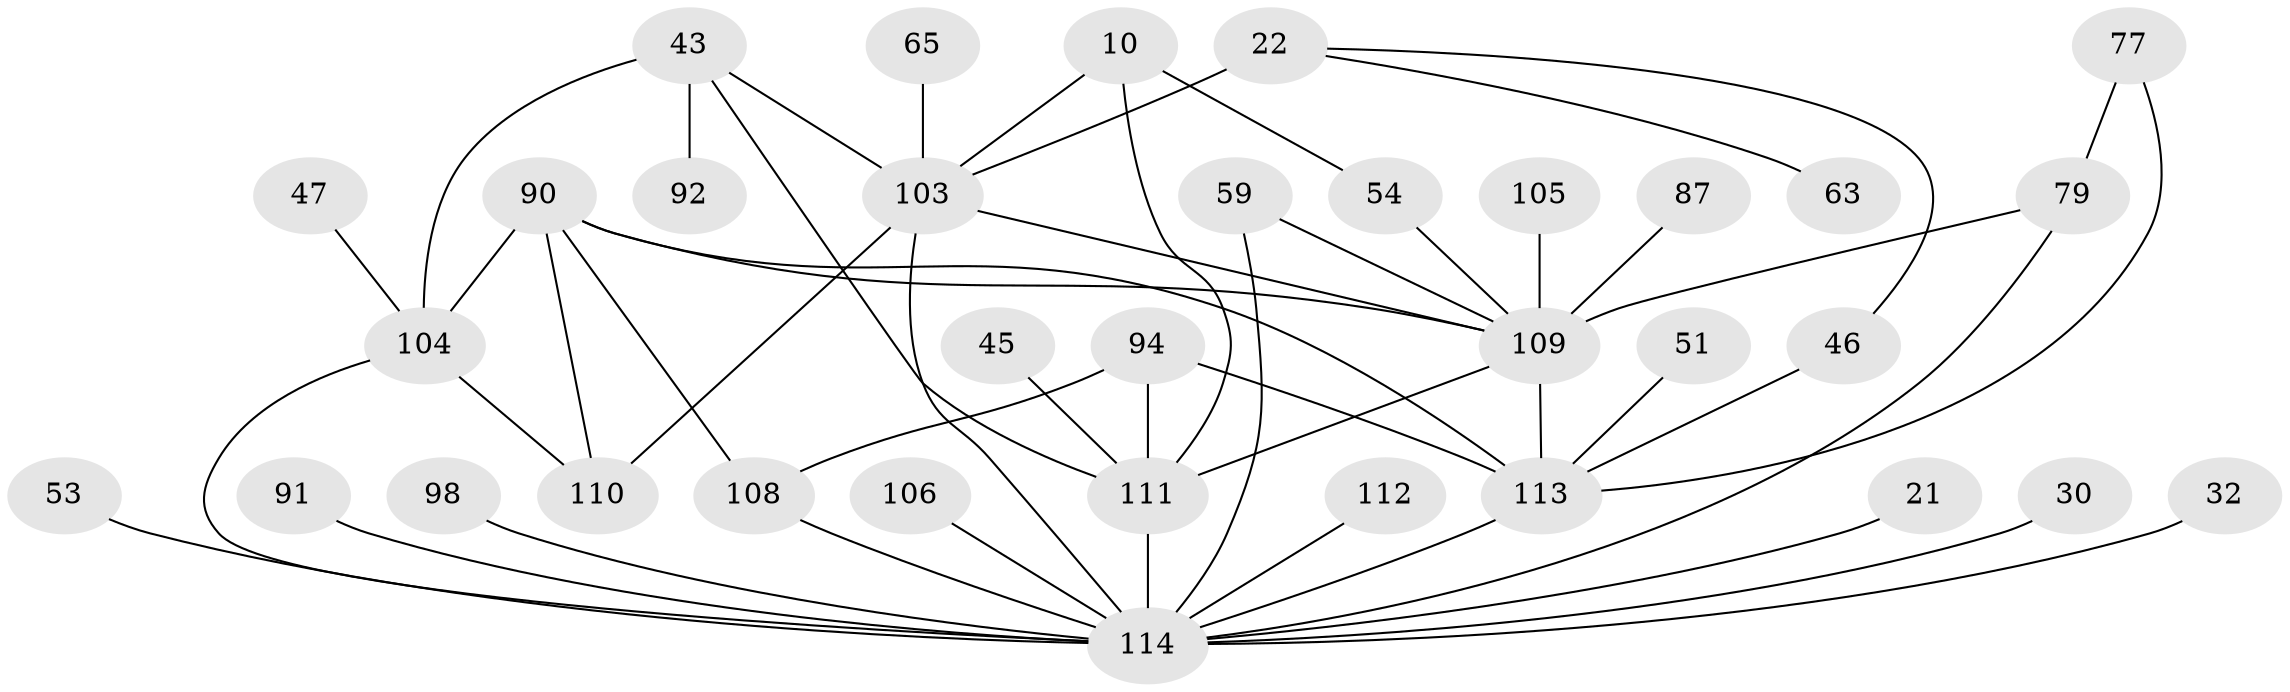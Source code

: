// original degree distribution, {5: 0.08771929824561403, 3: 0.20175438596491227, 4: 0.17543859649122806, 8: 0.008771929824561403, 6: 0.02631578947368421, 2: 0.2631578947368421, 1: 0.23684210526315788}
// Generated by graph-tools (version 1.1) at 2025/45/03/04/25 21:45:32]
// undirected, 34 vertices, 50 edges
graph export_dot {
graph [start="1"]
  node [color=gray90,style=filled];
  10;
  21;
  22 [super="+9"];
  30;
  32;
  43 [super="+18"];
  45 [super="+40"];
  46;
  47;
  51;
  53;
  54 [super="+14"];
  59;
  63;
  65;
  77;
  79 [super="+74"];
  87;
  90 [super="+89"];
  91 [super="+48"];
  92 [super="+73+85"];
  94 [super="+81"];
  98;
  103 [super="+97+84+25+75"];
  104 [super="+7+6"];
  105;
  106;
  108 [super="+34"];
  109 [super="+49+52+93+107"];
  110 [super="+27"];
  111 [super="+3+39"];
  112;
  113 [super="+42+58+95"];
  114 [super="+99+82+57+101"];
  10 -- 54 [weight=2];
  10 -- 111 [weight=2];
  10 -- 103;
  21 -- 114;
  22 -- 63;
  22 -- 46;
  22 -- 103 [weight=3];
  30 -- 114;
  32 -- 114;
  43 -- 104 [weight=2];
  43 -- 111;
  43 -- 92 [weight=2];
  43 -- 103;
  45 -- 111;
  46 -- 113;
  47 -- 104;
  51 -- 113;
  53 -- 114;
  54 -- 109;
  59 -- 109;
  59 -- 114;
  65 -- 103;
  77 -- 113;
  77 -- 79;
  79 -- 109 [weight=3];
  79 -- 114;
  87 -- 109;
  90 -- 113;
  90 -- 104 [weight=2];
  90 -- 108 [weight=2];
  90 -- 109;
  90 -- 110;
  91 -- 114;
  94 -- 113;
  94 -- 111;
  94 -- 108;
  98 -- 114;
  103 -- 110 [weight=3];
  103 -- 114 [weight=3];
  103 -- 109;
  104 -- 110;
  104 -- 114 [weight=3];
  105 -- 109;
  106 -- 114;
  108 -- 114;
  109 -- 113 [weight=3];
  109 -- 111 [weight=3];
  111 -- 114 [weight=2];
  112 -- 114;
  113 -- 114 [weight=6];
}
